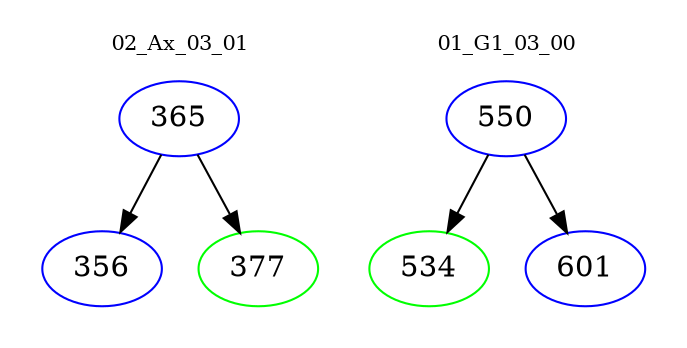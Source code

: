 digraph{
subgraph cluster_0 {
color = white
label = "02_Ax_03_01";
fontsize=10;
T0_365 [label="365", color="blue"]
T0_365 -> T0_356 [color="black"]
T0_356 [label="356", color="blue"]
T0_365 -> T0_377 [color="black"]
T0_377 [label="377", color="green"]
}
subgraph cluster_1 {
color = white
label = "01_G1_03_00";
fontsize=10;
T1_550 [label="550", color="blue"]
T1_550 -> T1_534 [color="black"]
T1_534 [label="534", color="green"]
T1_550 -> T1_601 [color="black"]
T1_601 [label="601", color="blue"]
}
}
